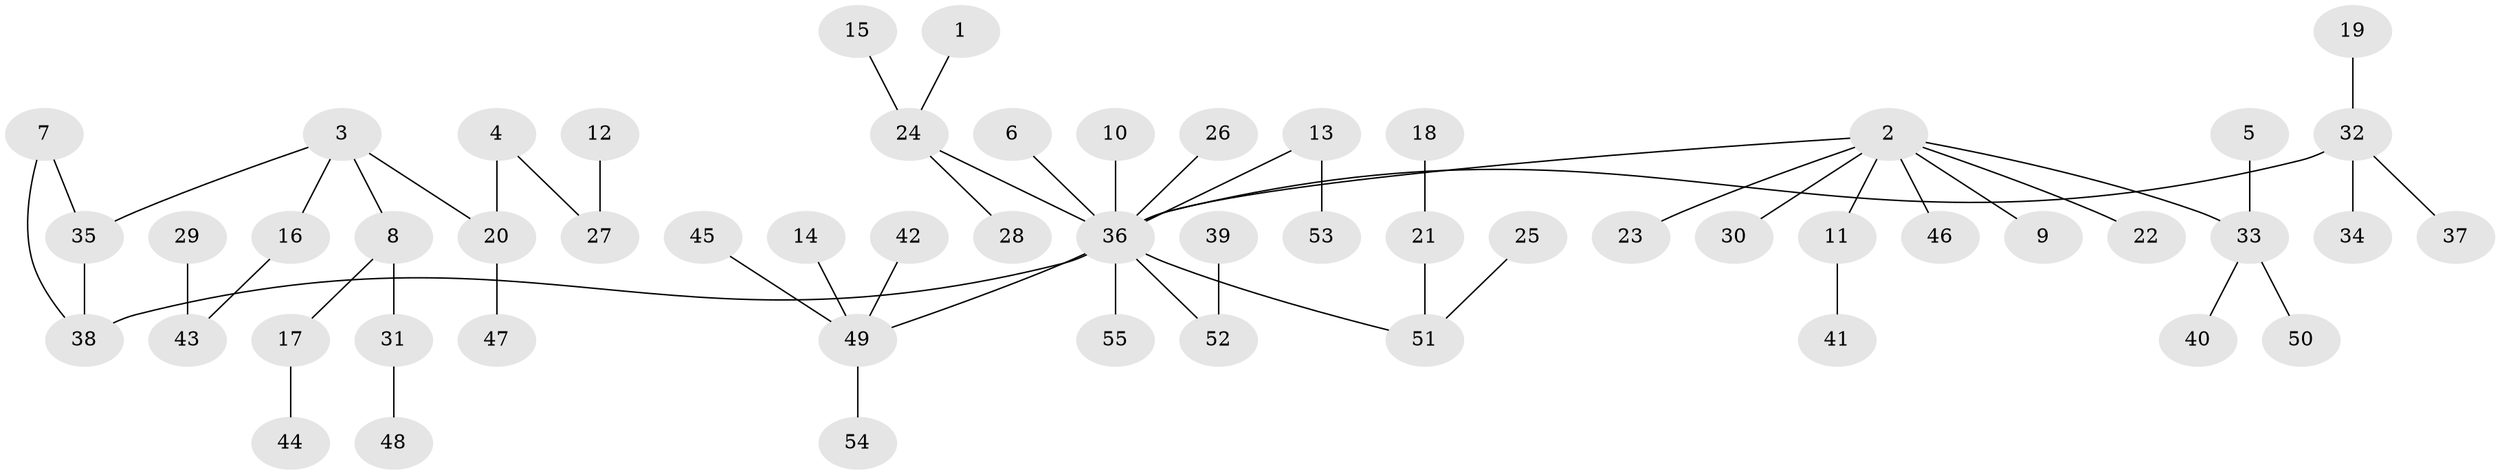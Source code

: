 // original degree distribution, {5: 0.03669724770642202, 4: 0.06422018348623854, 8: 0.009174311926605505, 3: 0.14678899082568808, 1: 0.48623853211009177, 7: 0.009174311926605505, 2: 0.24770642201834864}
// Generated by graph-tools (version 1.1) at 2025/25/03/09/25 03:25:27]
// undirected, 55 vertices, 55 edges
graph export_dot {
graph [start="1"]
  node [color=gray90,style=filled];
  1;
  2;
  3;
  4;
  5;
  6;
  7;
  8;
  9;
  10;
  11;
  12;
  13;
  14;
  15;
  16;
  17;
  18;
  19;
  20;
  21;
  22;
  23;
  24;
  25;
  26;
  27;
  28;
  29;
  30;
  31;
  32;
  33;
  34;
  35;
  36;
  37;
  38;
  39;
  40;
  41;
  42;
  43;
  44;
  45;
  46;
  47;
  48;
  49;
  50;
  51;
  52;
  53;
  54;
  55;
  1 -- 24 [weight=1.0];
  2 -- 9 [weight=1.0];
  2 -- 11 [weight=1.0];
  2 -- 22 [weight=1.0];
  2 -- 23 [weight=1.0];
  2 -- 30 [weight=1.0];
  2 -- 33 [weight=1.0];
  2 -- 36 [weight=1.0];
  2 -- 46 [weight=1.0];
  3 -- 8 [weight=1.0];
  3 -- 16 [weight=1.0];
  3 -- 20 [weight=1.0];
  3 -- 35 [weight=1.0];
  4 -- 20 [weight=1.0];
  4 -- 27 [weight=1.0];
  5 -- 33 [weight=1.0];
  6 -- 36 [weight=1.0];
  7 -- 35 [weight=1.0];
  7 -- 38 [weight=1.0];
  8 -- 17 [weight=1.0];
  8 -- 31 [weight=1.0];
  10 -- 36 [weight=1.0];
  11 -- 41 [weight=1.0];
  12 -- 27 [weight=1.0];
  13 -- 36 [weight=1.0];
  13 -- 53 [weight=1.0];
  14 -- 49 [weight=1.0];
  15 -- 24 [weight=1.0];
  16 -- 43 [weight=1.0];
  17 -- 44 [weight=1.0];
  18 -- 21 [weight=1.0];
  19 -- 32 [weight=1.0];
  20 -- 47 [weight=1.0];
  21 -- 51 [weight=1.0];
  24 -- 28 [weight=1.0];
  24 -- 36 [weight=1.0];
  25 -- 51 [weight=1.0];
  26 -- 36 [weight=1.0];
  29 -- 43 [weight=1.0];
  31 -- 48 [weight=1.0];
  32 -- 34 [weight=1.0];
  32 -- 36 [weight=1.0];
  32 -- 37 [weight=1.0];
  33 -- 40 [weight=1.0];
  33 -- 50 [weight=1.0];
  35 -- 38 [weight=1.0];
  36 -- 38 [weight=1.0];
  36 -- 49 [weight=1.0];
  36 -- 51 [weight=1.0];
  36 -- 52 [weight=1.0];
  36 -- 55 [weight=1.0];
  39 -- 52 [weight=1.0];
  42 -- 49 [weight=1.0];
  45 -- 49 [weight=1.0];
  49 -- 54 [weight=1.0];
}
